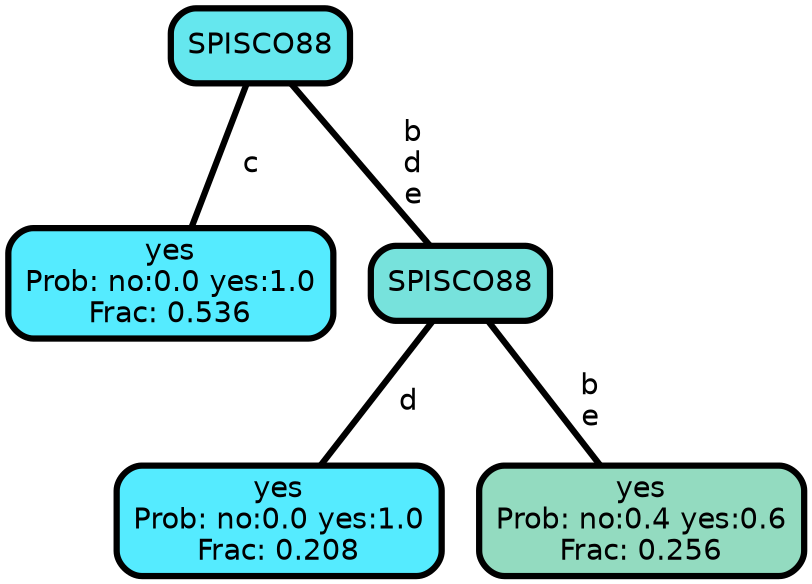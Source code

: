 graph Tree {
node [shape=box, style="filled, rounded",color="black",penwidth="3",fontcolor="black",                 fontname=helvetica] ;
graph [ranksep="0 equally", splines=straight,                 bgcolor=transparent, dpi=200] ;
edge [fontname=helvetica, color=black] ;
0 [label="yes
Prob: no:0.0 yes:1.0
Frac: 0.536", fillcolor="#55ebff"] ;
1 [label="SPISCO88", fillcolor="#65e7ee"] ;
2 [label="yes
Prob: no:0.0 yes:1.0
Frac: 0.208", fillcolor="#55ebff"] ;
3 [label="SPISCO88", fillcolor="#77e2dc"] ;
4 [label="yes
Prob: no:0.4 yes:0.6
Frac: 0.256", fillcolor="#93dbc0"] ;
1 -- 0 [label=" c",penwidth=3] ;
1 -- 3 [label=" b\n d\n e",penwidth=3] ;
3 -- 2 [label=" d",penwidth=3] ;
3 -- 4 [label=" b\n e",penwidth=3] ;
{rank = same;}}